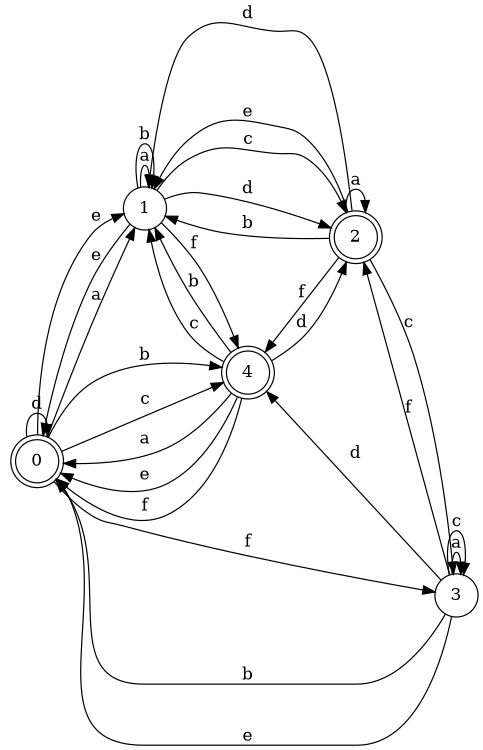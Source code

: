 digraph n4_10 {
__start0 [label="" shape="none"];

rankdir=LR;
size="8,5";

s0 [style="rounded,filled", color="black", fillcolor="white" shape="doublecircle", label="0"];
s1 [style="filled", color="black", fillcolor="white" shape="circle", label="1"];
s2 [style="rounded,filled", color="black", fillcolor="white" shape="doublecircle", label="2"];
s3 [style="filled", color="black", fillcolor="white" shape="circle", label="3"];
s4 [style="rounded,filled", color="black", fillcolor="white" shape="doublecircle", label="4"];
s0 -> s1 [label="a"];
s0 -> s4 [label="b"];
s0 -> s4 [label="c"];
s0 -> s0 [label="d"];
s0 -> s1 [label="e"];
s0 -> s3 [label="f"];
s1 -> s1 [label="a"];
s1 -> s1 [label="b"];
s1 -> s2 [label="c"];
s1 -> s2 [label="d"];
s1 -> s0 [label="e"];
s1 -> s4 [label="f"];
s2 -> s2 [label="a"];
s2 -> s1 [label="b"];
s2 -> s3 [label="c"];
s2 -> s1 [label="d"];
s2 -> s1 [label="e"];
s2 -> s4 [label="f"];
s3 -> s3 [label="a"];
s3 -> s0 [label="b"];
s3 -> s3 [label="c"];
s3 -> s4 [label="d"];
s3 -> s0 [label="e"];
s3 -> s2 [label="f"];
s4 -> s0 [label="a"];
s4 -> s1 [label="b"];
s4 -> s1 [label="c"];
s4 -> s2 [label="d"];
s4 -> s0 [label="e"];
s4 -> s0 [label="f"];

}